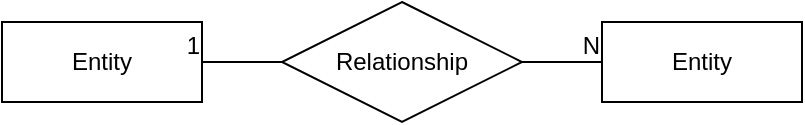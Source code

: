 <mxfile version="21.6.1" type="github">
  <diagram name="페이지-1" id="xHLtVfFAa8tFA3_w6fn9">
    <mxGraphModel dx="636" dy="333" grid="1" gridSize="10" guides="1" tooltips="1" connect="1" arrows="1" fold="1" page="1" pageScale="1" pageWidth="827" pageHeight="1169" math="0" shadow="0">
      <root>
        <mxCell id="0" />
        <mxCell id="1" parent="0" />
        <mxCell id="_LY8ih94ANXlv8mfPCon-3" value="Entity" style="whiteSpace=wrap;html=1;align=center;gradientColor=none;" vertex="1" parent="1">
          <mxGeometry x="340" y="240" width="100" height="40" as="geometry" />
        </mxCell>
        <mxCell id="_LY8ih94ANXlv8mfPCon-4" value="Relationship" style="shape=rhombus;perimeter=rhombusPerimeter;whiteSpace=wrap;html=1;align=center;" vertex="1" parent="1">
          <mxGeometry x="480" y="230" width="120" height="60" as="geometry" />
        </mxCell>
        <mxCell id="_LY8ih94ANXlv8mfPCon-5" value="Entity" style="whiteSpace=wrap;html=1;align=center;gradientColor=none;" vertex="1" parent="1">
          <mxGeometry x="640" y="240" width="100" height="40" as="geometry" />
        </mxCell>
        <mxCell id="_LY8ih94ANXlv8mfPCon-6" value="" style="endArrow=none;html=1;rounded=0;exitX=1;exitY=0.5;exitDx=0;exitDy=0;entryX=0;entryY=0.5;entryDx=0;entryDy=0;" edge="1" parent="1" source="_LY8ih94ANXlv8mfPCon-4" target="_LY8ih94ANXlv8mfPCon-5">
          <mxGeometry relative="1" as="geometry">
            <mxPoint x="370" y="310" as="sourcePoint" />
            <mxPoint x="530" y="310" as="targetPoint" />
          </mxGeometry>
        </mxCell>
        <mxCell id="_LY8ih94ANXlv8mfPCon-7" value="N" style="resizable=0;html=1;whiteSpace=wrap;align=right;verticalAlign=bottom;" connectable="0" vertex="1" parent="_LY8ih94ANXlv8mfPCon-6">
          <mxGeometry x="1" relative="1" as="geometry" />
        </mxCell>
        <mxCell id="_LY8ih94ANXlv8mfPCon-10" value="" style="endArrow=none;html=1;rounded=0;entryX=1;entryY=0.5;entryDx=0;entryDy=0;exitX=0;exitY=0.5;exitDx=0;exitDy=0;" edge="1" parent="1" source="_LY8ih94ANXlv8mfPCon-4" target="_LY8ih94ANXlv8mfPCon-3">
          <mxGeometry relative="1" as="geometry">
            <mxPoint x="370" y="310" as="sourcePoint" />
            <mxPoint x="530" y="310" as="targetPoint" />
          </mxGeometry>
        </mxCell>
        <mxCell id="_LY8ih94ANXlv8mfPCon-11" value="1" style="resizable=0;html=1;whiteSpace=wrap;align=right;verticalAlign=bottom;" connectable="0" vertex="1" parent="_LY8ih94ANXlv8mfPCon-10">
          <mxGeometry x="1" relative="1" as="geometry" />
        </mxCell>
      </root>
    </mxGraphModel>
  </diagram>
</mxfile>
